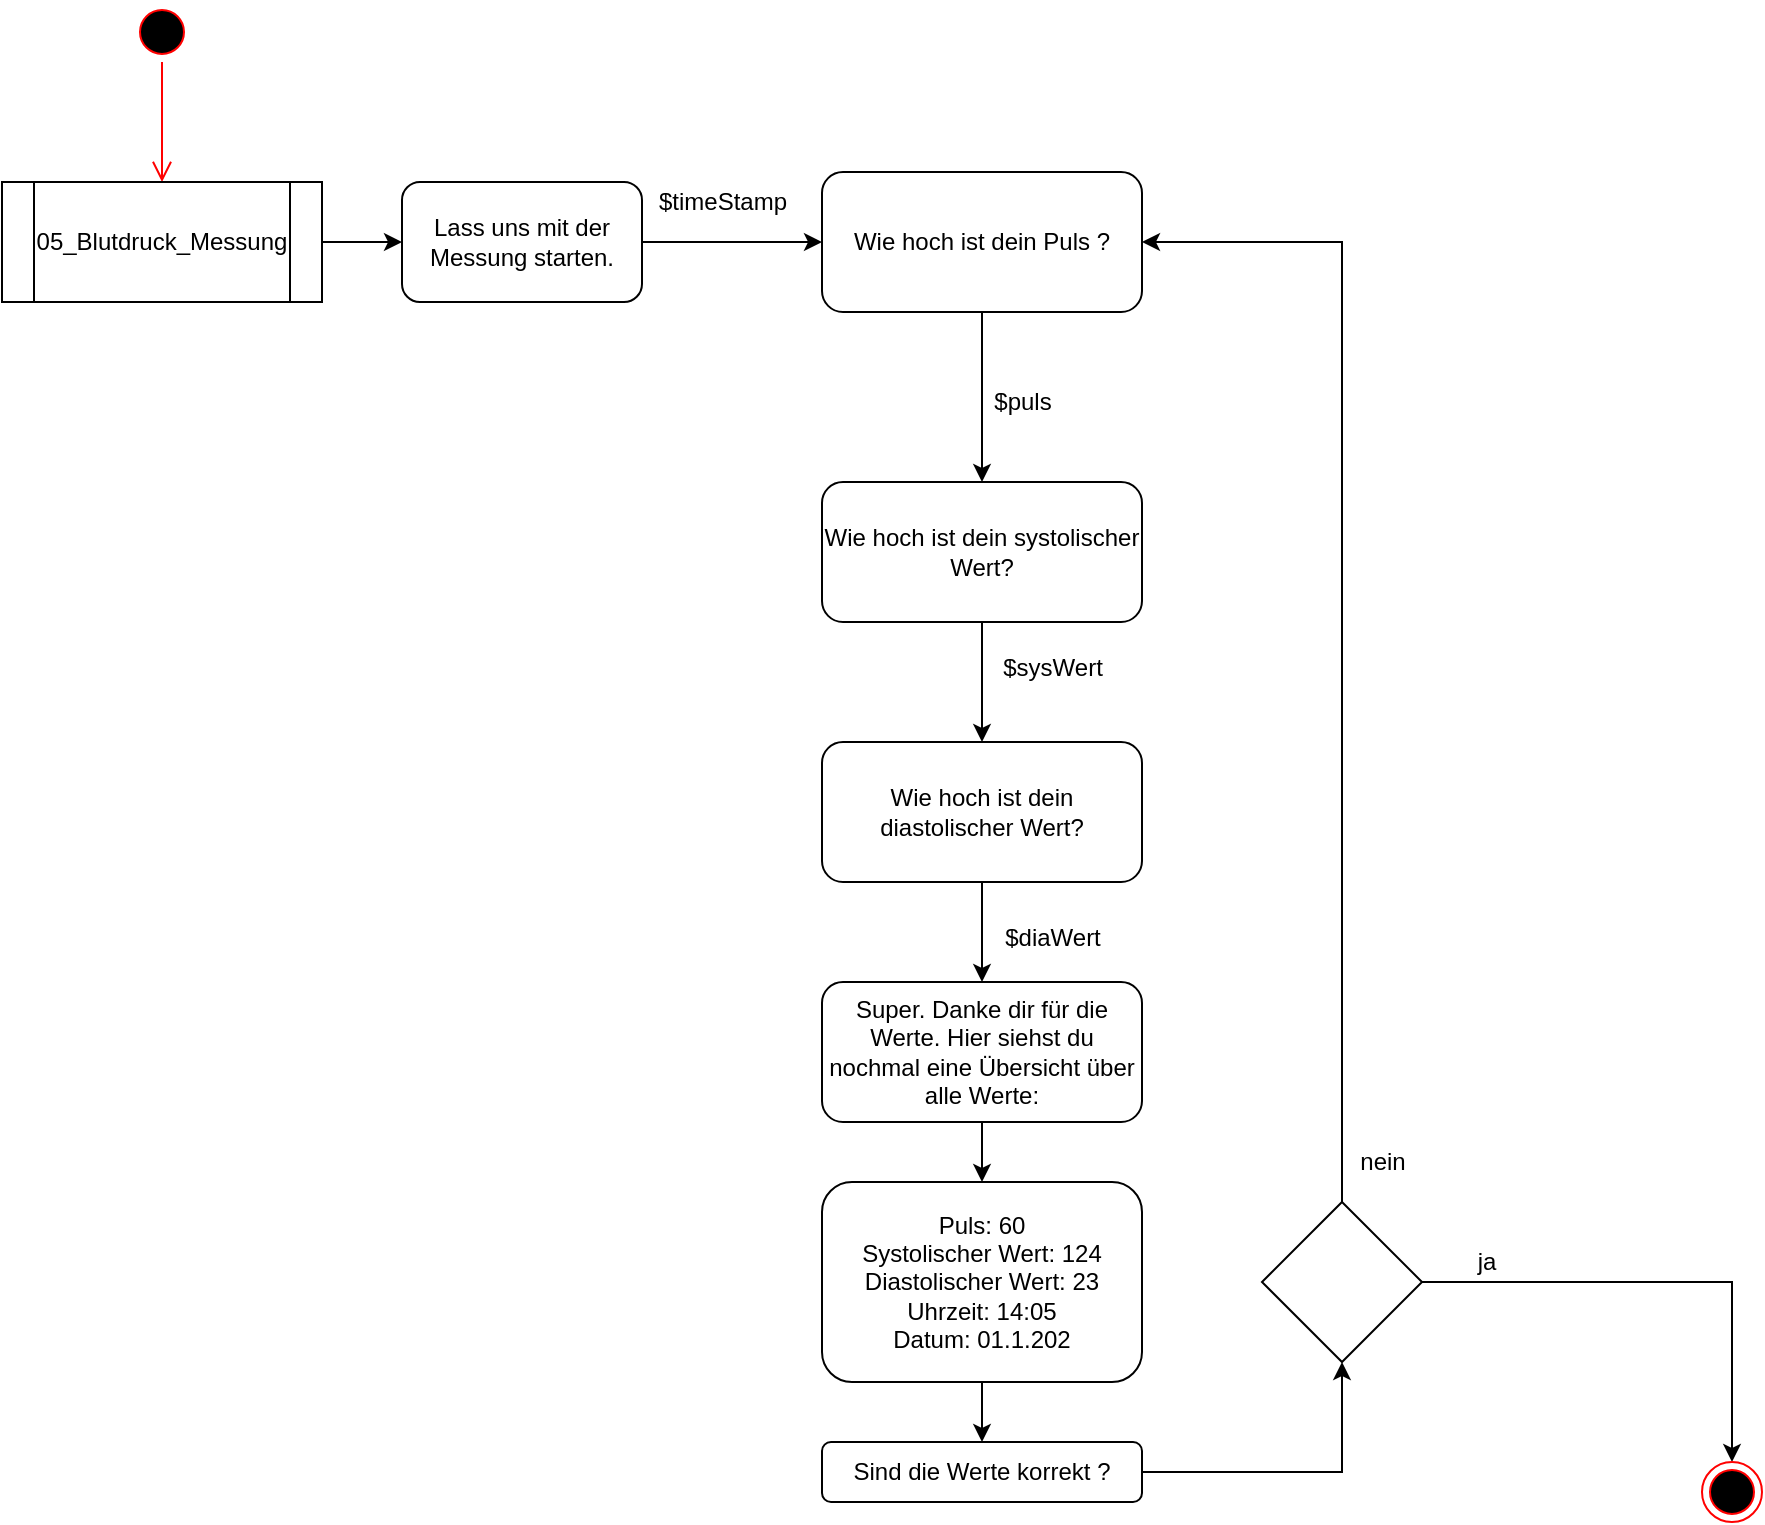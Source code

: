 <mxfile version="12.4.3" type="device" pages="1"><diagram id="9adRLULU9X3izx0cNz-v" name="Page-1"><mxGraphModel dx="1186" dy="779" grid="1" gridSize="10" guides="1" tooltips="1" connect="1" arrows="1" fold="1" page="1" pageScale="1" pageWidth="1169" pageHeight="827" math="0" shadow="0"><root><mxCell id="0"/><mxCell id="1" parent="0"/><mxCell id="BfjFAPo3_gcezcMy2_3i-19" value="" style="ellipse;html=1;shape=startState;fillColor=#000000;strokeColor=#ff0000;" parent="1" vertex="1"><mxGeometry x="75" y="10" width="30" height="30" as="geometry"/></mxCell><mxCell id="BfjFAPo3_gcezcMy2_3i-20" value="" style="edgeStyle=orthogonalEdgeStyle;html=1;verticalAlign=bottom;endArrow=open;endSize=8;strokeColor=#ff0000;entryX=0.5;entryY=0;entryDx=0;entryDy=0;" parent="1" source="BfjFAPo3_gcezcMy2_3i-19" target="BfjFAPo3_gcezcMy2_3i-25" edge="1"><mxGeometry relative="1" as="geometry"><mxPoint x="235" y="550" as="targetPoint"/></mxGeometry></mxCell><mxCell id="BfjFAPo3_gcezcMy2_3i-22" value="Lass uns mit der Messung starten." style="rounded=1;whiteSpace=wrap;html=1;" parent="1" vertex="1"><mxGeometry x="210" y="100" width="120" height="60" as="geometry"/></mxCell><mxCell id="BfjFAPo3_gcezcMy2_3i-26" value="" style="edgeStyle=orthogonalEdgeStyle;rounded=0;orthogonalLoop=1;jettySize=auto;html=1;" parent="1" source="BfjFAPo3_gcezcMy2_3i-25" edge="1"><mxGeometry relative="1" as="geometry"><mxPoint x="210" y="130" as="targetPoint"/></mxGeometry></mxCell><mxCell id="BfjFAPo3_gcezcMy2_3i-25" value="05_Blutdruck_Messung" style="shape=process;whiteSpace=wrap;html=1;backgroundOutline=1;" parent="1" vertex="1"><mxGeometry x="10" y="100" width="160" height="60" as="geometry"/></mxCell><mxCell id="BfjFAPo3_gcezcMy2_3i-29" value="" style="edgeStyle=orthogonalEdgeStyle;rounded=0;orthogonalLoop=1;jettySize=auto;html=1;" parent="1" source="BfjFAPo3_gcezcMy2_3i-2" target="BfjFAPo3_gcezcMy2_3i-28" edge="1"><mxGeometry relative="1" as="geometry"/></mxCell><mxCell id="BfjFAPo3_gcezcMy2_3i-2" value="Wie hoch ist dein Puls ? " style="rounded=1;whiteSpace=wrap;html=1;" parent="1" vertex="1"><mxGeometry x="420" y="95" width="160" height="70" as="geometry"/></mxCell><mxCell id="BfjFAPo3_gcezcMy2_3i-33" value="" style="edgeStyle=orthogonalEdgeStyle;rounded=0;orthogonalLoop=1;jettySize=auto;html=1;" parent="1" source="BfjFAPo3_gcezcMy2_3i-28" target="BfjFAPo3_gcezcMy2_3i-32" edge="1"><mxGeometry relative="1" as="geometry"/></mxCell><mxCell id="BfjFAPo3_gcezcMy2_3i-28" value="Wie hoch ist dein systolischer Wert?" style="rounded=1;whiteSpace=wrap;html=1;" parent="1" vertex="1"><mxGeometry x="420" y="250" width="160" height="70" as="geometry"/></mxCell><mxCell id="BfjFAPo3_gcezcMy2_3i-27" value="" style="edgeStyle=orthogonalEdgeStyle;rounded=0;orthogonalLoop=1;jettySize=auto;html=1;exitX=1;exitY=0.5;exitDx=0;exitDy=0;" parent="1" source="BfjFAPo3_gcezcMy2_3i-22" target="BfjFAPo3_gcezcMy2_3i-2" edge="1"><mxGeometry relative="1" as="geometry"><mxPoint x="330" y="130" as="sourcePoint"/><mxPoint x="610" y="130" as="targetPoint"/></mxGeometry></mxCell><mxCell id="BfjFAPo3_gcezcMy2_3i-30" value="$puls" style="text;html=1;align=center;verticalAlign=middle;resizable=0;points=[];;autosize=1;" parent="1" vertex="1"><mxGeometry x="500" y="200" width="40" height="20" as="geometry"/></mxCell><mxCell id="BfjFAPo3_gcezcMy2_3i-31" value="$timeStamp" style="text;html=1;align=center;verticalAlign=middle;resizable=0;points=[];;autosize=1;" parent="1" vertex="1"><mxGeometry x="330" y="100" width="80" height="20" as="geometry"/></mxCell><mxCell id="BfjFAPo3_gcezcMy2_3i-36" value="" style="edgeStyle=orthogonalEdgeStyle;rounded=0;orthogonalLoop=1;jettySize=auto;html=1;" parent="1" source="BfjFAPo3_gcezcMy2_3i-32" target="BfjFAPo3_gcezcMy2_3i-35" edge="1"><mxGeometry relative="1" as="geometry"/></mxCell><mxCell id="BfjFAPo3_gcezcMy2_3i-32" value="Wie hoch ist dein diastolischer Wert?" style="rounded=1;whiteSpace=wrap;html=1;" parent="1" vertex="1"><mxGeometry x="420" y="380" width="160" height="70" as="geometry"/></mxCell><mxCell id="BfjFAPo3_gcezcMy2_3i-34" value="&lt;div&gt;$sysWert&lt;/div&gt;&lt;div&gt;&lt;br&gt;&lt;/div&gt;" style="text;html=1;align=center;verticalAlign=middle;resizable=0;points=[];;autosize=1;" parent="1" vertex="1"><mxGeometry x="500" y="335" width="70" height="30" as="geometry"/></mxCell><mxCell id="BfjFAPo3_gcezcMy2_3i-39" value="" style="edgeStyle=orthogonalEdgeStyle;rounded=0;orthogonalLoop=1;jettySize=auto;html=1;" parent="1" source="npAShJiGflfzCLrMB3QV-5" target="BfjFAPo3_gcezcMy2_3i-38" edge="1"><mxGeometry relative="1" as="geometry"/></mxCell><mxCell id="BfjFAPo3_gcezcMy2_3i-35" value="Super. Danke dir für die Werte. Hier siehst du nochmal eine Übersicht über alle Werte: " style="rounded=1;whiteSpace=wrap;html=1;" parent="1" vertex="1"><mxGeometry x="420" y="500" width="160" height="70" as="geometry"/></mxCell><mxCell id="BfjFAPo3_gcezcMy2_3i-37" value="&lt;div&gt;$diaWert&lt;/div&gt;&lt;div&gt;&lt;br&gt;&lt;/div&gt;" style="text;html=1;align=center;verticalAlign=middle;resizable=0;points=[];;autosize=1;" parent="1" vertex="1"><mxGeometry x="505" y="470" width="60" height="30" as="geometry"/></mxCell><mxCell id="BfjFAPo3_gcezcMy2_3i-38" value="" style="ellipse;html=1;shape=endState;fillColor=#000000;strokeColor=#ff0000;" parent="1" vertex="1"><mxGeometry x="860" y="740" width="30" height="30" as="geometry"/></mxCell><mxCell id="npAShJiGflfzCLrMB3QV-11" value="" style="edgeStyle=orthogonalEdgeStyle;rounded=0;orthogonalLoop=1;jettySize=auto;html=1;entryX=0.5;entryY=0;entryDx=0;entryDy=0;" edge="1" parent="1" source="npAShJiGflfzCLrMB3QV-1" target="npAShJiGflfzCLrMB3QV-9"><mxGeometry relative="1" as="geometry"><mxPoint x="500" y="780" as="targetPoint"/></mxGeometry></mxCell><mxCell id="npAShJiGflfzCLrMB3QV-1" value="&lt;div&gt;&lt;br&gt;&lt;/div&gt;&lt;div&gt;Puls: 60&lt;/div&gt;&lt;div&gt;Systolischer Wert: 124&lt;/div&gt;&lt;div&gt;Diastolischer Wert: 23&lt;/div&gt;&lt;div&gt;Uhrzeit: 14:05&lt;/div&gt;&lt;div&gt;Datum: 01.1.202&lt;br&gt;&lt;/div&gt;&lt;div&gt;&lt;br&gt;&lt;/div&gt;" style="rounded=1;whiteSpace=wrap;html=1;" vertex="1" parent="1"><mxGeometry x="420" y="600" width="160" height="100" as="geometry"/></mxCell><mxCell id="npAShJiGflfzCLrMB3QV-2" value="" style="edgeStyle=orthogonalEdgeStyle;rounded=0;orthogonalLoop=1;jettySize=auto;html=1;" edge="1" parent="1" source="BfjFAPo3_gcezcMy2_3i-35" target="npAShJiGflfzCLrMB3QV-1"><mxGeometry relative="1" as="geometry"><mxPoint x="500" y="570" as="sourcePoint"/><mxPoint x="500" y="700" as="targetPoint"/></mxGeometry></mxCell><mxCell id="npAShJiGflfzCLrMB3QV-8" value="" style="edgeStyle=orthogonalEdgeStyle;rounded=0;orthogonalLoop=1;jettySize=auto;html=1;entryX=1;entryY=0.5;entryDx=0;entryDy=0;" edge="1" parent="1" source="npAShJiGflfzCLrMB3QV-5" target="BfjFAPo3_gcezcMy2_3i-2"><mxGeometry relative="1" as="geometry"><mxPoint x="680" y="530" as="targetPoint"/><Array as="points"><mxPoint x="680" y="130"/></Array></mxGeometry></mxCell><mxCell id="npAShJiGflfzCLrMB3QV-5" value="" style="rhombus;whiteSpace=wrap;html=1;" vertex="1" parent="1"><mxGeometry x="640" y="610" width="80" height="80" as="geometry"/></mxCell><mxCell id="npAShJiGflfzCLrMB3QV-12" style="edgeStyle=orthogonalEdgeStyle;rounded=0;orthogonalLoop=1;jettySize=auto;html=1;entryX=0.5;entryY=1;entryDx=0;entryDy=0;" edge="1" parent="1" source="npAShJiGflfzCLrMB3QV-9" target="npAShJiGflfzCLrMB3QV-5"><mxGeometry relative="1" as="geometry"/></mxCell><mxCell id="npAShJiGflfzCLrMB3QV-9" value="Sind die Werte korrekt ?" style="rounded=1;whiteSpace=wrap;html=1;" vertex="1" parent="1"><mxGeometry x="420" y="730" width="160" height="30" as="geometry"/></mxCell><mxCell id="npAShJiGflfzCLrMB3QV-13" value="ja" style="text;html=1;align=center;verticalAlign=middle;resizable=0;points=[];;autosize=1;" vertex="1" parent="1"><mxGeometry x="742" y="630" width="20" height="20" as="geometry"/></mxCell><mxCell id="npAShJiGflfzCLrMB3QV-14" value="&lt;div&gt;nein&lt;/div&gt;" style="text;html=1;align=center;verticalAlign=middle;resizable=0;points=[];;autosize=1;" vertex="1" parent="1"><mxGeometry x="680" y="580" width="40" height="20" as="geometry"/></mxCell></root></mxGraphModel></diagram></mxfile>